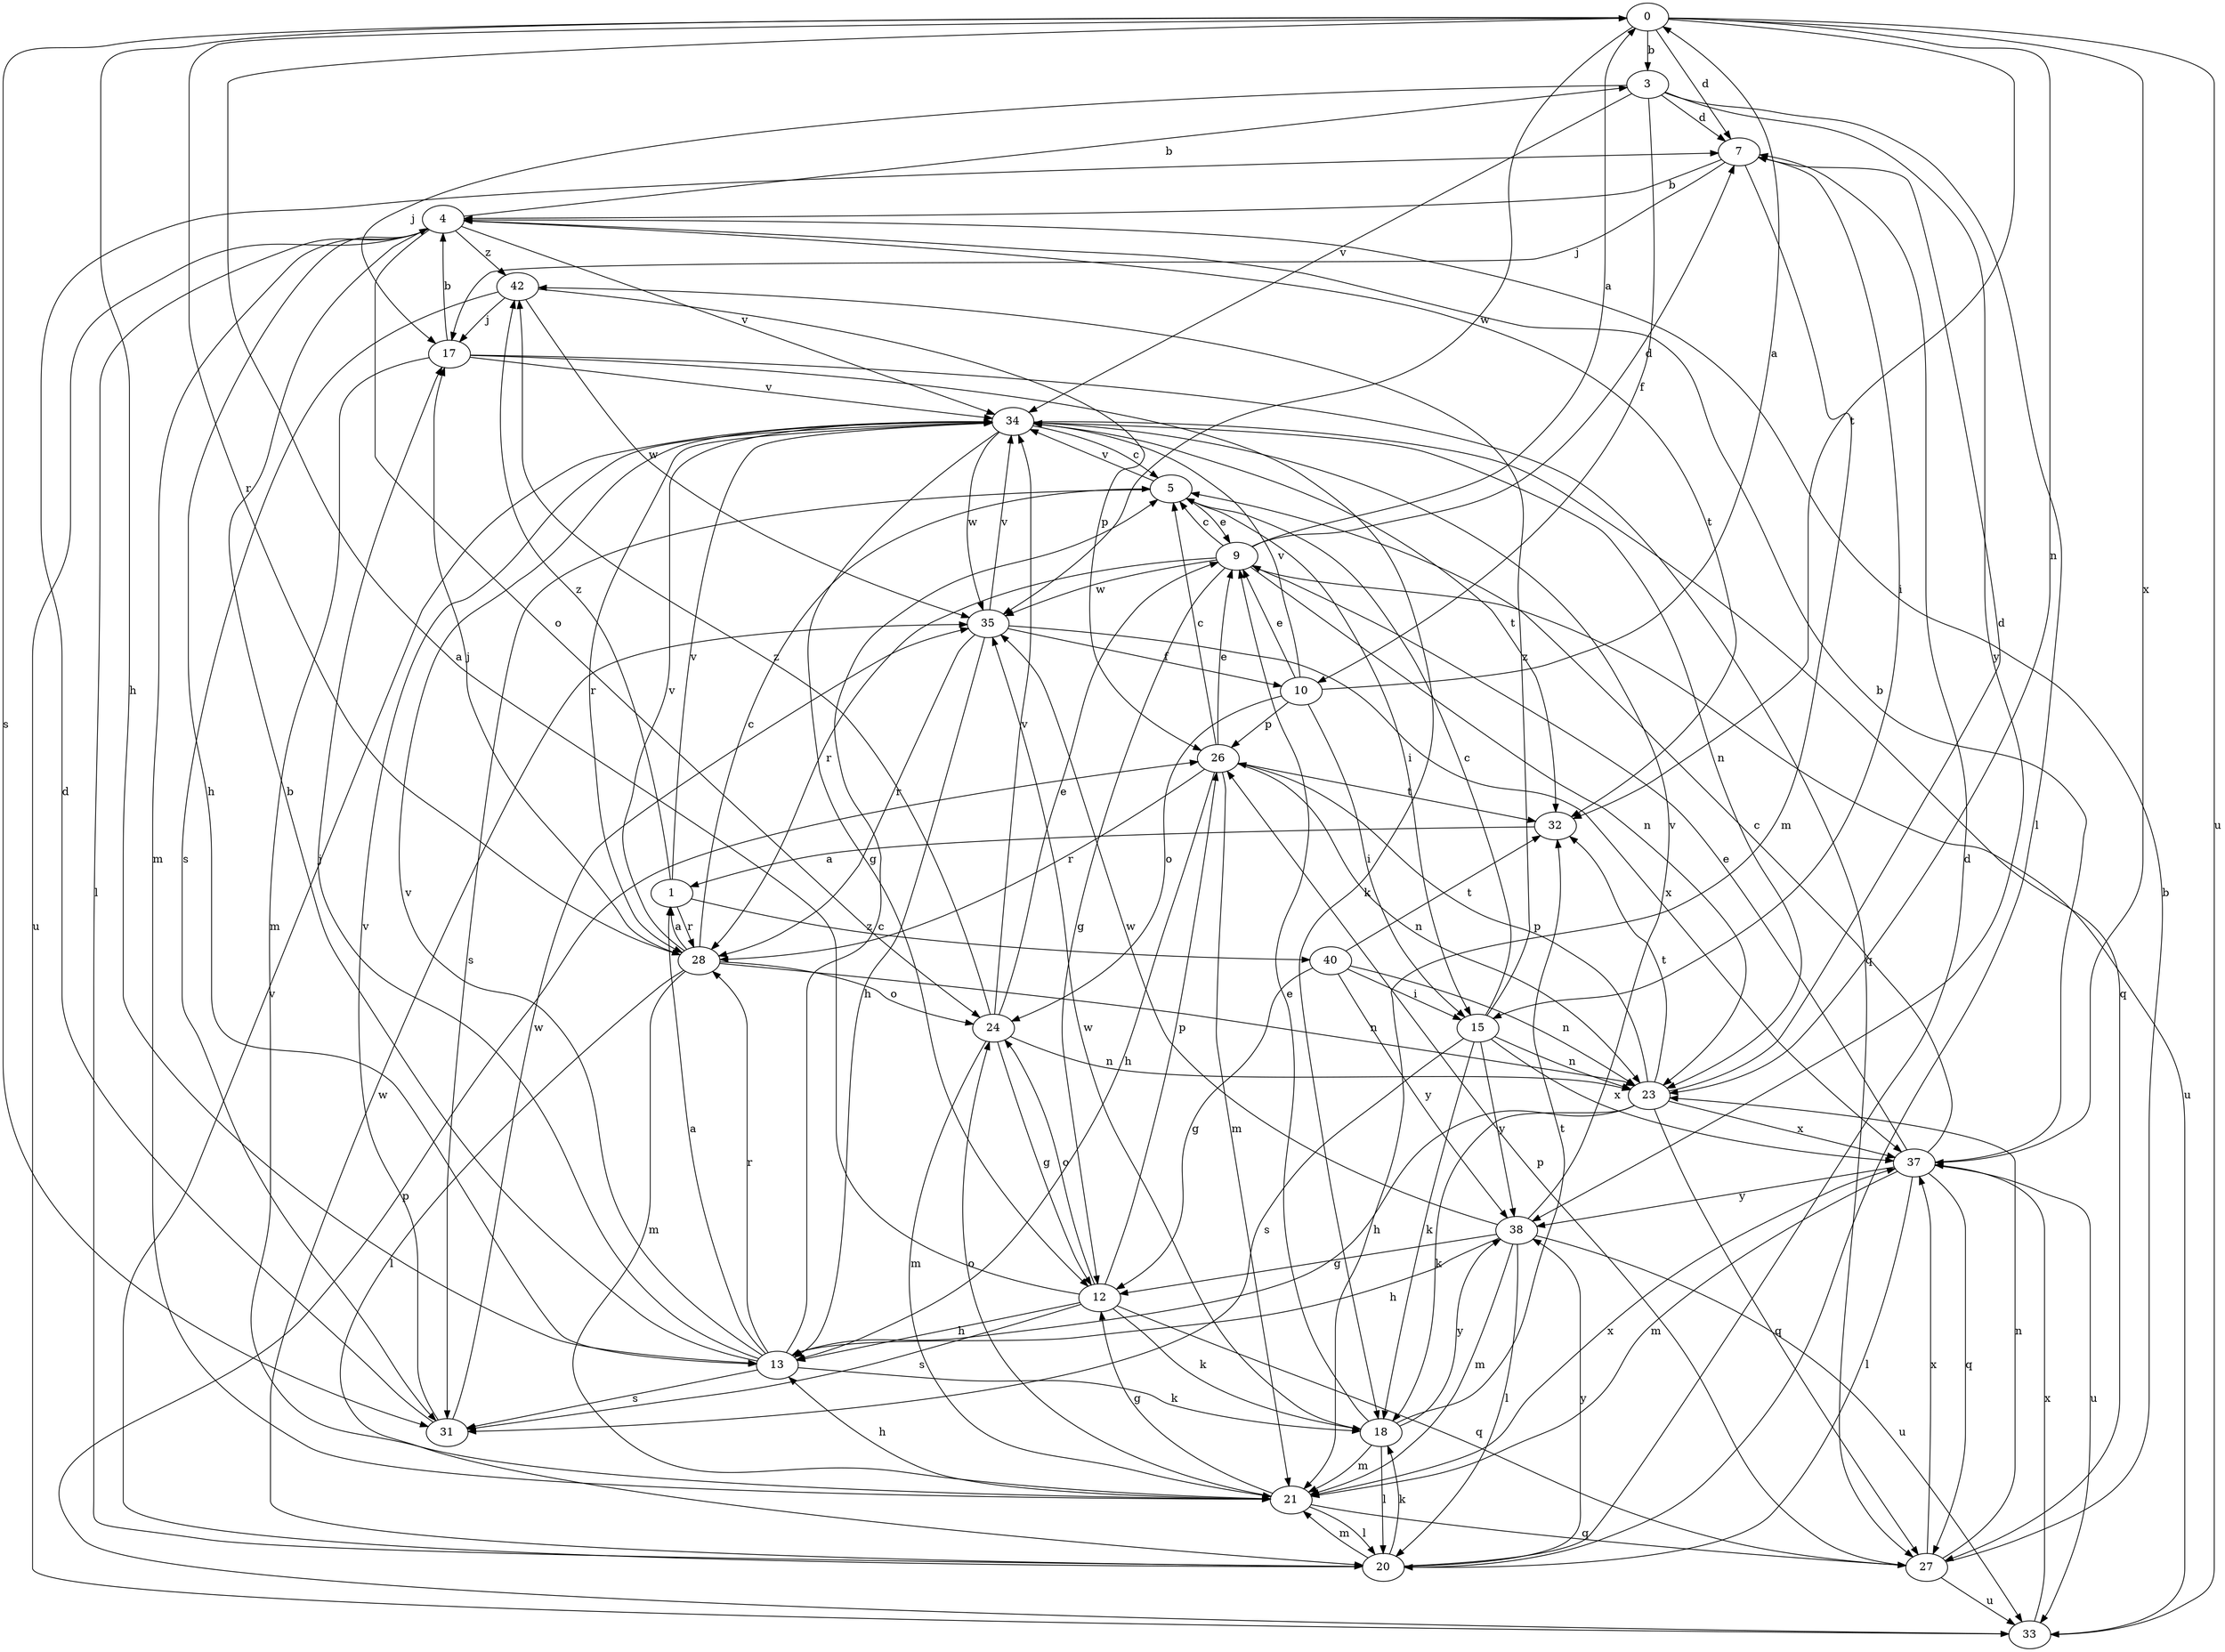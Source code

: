 strict digraph  {
0;
1;
3;
4;
5;
7;
9;
10;
12;
13;
15;
17;
18;
20;
21;
23;
24;
26;
27;
28;
31;
32;
33;
34;
35;
37;
38;
40;
42;
0 -> 3  [label=b];
0 -> 7  [label=d];
0 -> 13  [label=h];
0 -> 23  [label=n];
0 -> 28  [label=r];
0 -> 31  [label=s];
0 -> 32  [label=t];
0 -> 33  [label=u];
0 -> 35  [label=w];
0 -> 37  [label=x];
1 -> 28  [label=r];
1 -> 34  [label=v];
1 -> 40  [label=z];
1 -> 42  [label=z];
3 -> 7  [label=d];
3 -> 10  [label=f];
3 -> 17  [label=j];
3 -> 20  [label=l];
3 -> 34  [label=v];
3 -> 38  [label=y];
4 -> 3  [label=b];
4 -> 13  [label=h];
4 -> 20  [label=l];
4 -> 21  [label=m];
4 -> 24  [label=o];
4 -> 32  [label=t];
4 -> 33  [label=u];
4 -> 34  [label=v];
4 -> 42  [label=z];
5 -> 9  [label=e];
5 -> 15  [label=i];
5 -> 31  [label=s];
5 -> 34  [label=v];
7 -> 4  [label=b];
7 -> 15  [label=i];
7 -> 17  [label=j];
7 -> 21  [label=m];
9 -> 0  [label=a];
9 -> 5  [label=c];
9 -> 7  [label=d];
9 -> 12  [label=g];
9 -> 23  [label=n];
9 -> 28  [label=r];
9 -> 33  [label=u];
9 -> 35  [label=w];
10 -> 0  [label=a];
10 -> 9  [label=e];
10 -> 15  [label=i];
10 -> 24  [label=o];
10 -> 26  [label=p];
10 -> 34  [label=v];
12 -> 0  [label=a];
12 -> 13  [label=h];
12 -> 18  [label=k];
12 -> 24  [label=o];
12 -> 26  [label=p];
12 -> 27  [label=q];
12 -> 31  [label=s];
13 -> 1  [label=a];
13 -> 4  [label=b];
13 -> 5  [label=c];
13 -> 17  [label=j];
13 -> 18  [label=k];
13 -> 28  [label=r];
13 -> 31  [label=s];
13 -> 34  [label=v];
15 -> 5  [label=c];
15 -> 18  [label=k];
15 -> 23  [label=n];
15 -> 31  [label=s];
15 -> 37  [label=x];
15 -> 38  [label=y];
15 -> 42  [label=z];
17 -> 4  [label=b];
17 -> 18  [label=k];
17 -> 21  [label=m];
17 -> 27  [label=q];
17 -> 34  [label=v];
18 -> 9  [label=e];
18 -> 20  [label=l];
18 -> 21  [label=m];
18 -> 32  [label=t];
18 -> 35  [label=w];
18 -> 38  [label=y];
20 -> 7  [label=d];
20 -> 18  [label=k];
20 -> 21  [label=m];
20 -> 34  [label=v];
20 -> 35  [label=w];
20 -> 38  [label=y];
21 -> 12  [label=g];
21 -> 13  [label=h];
21 -> 20  [label=l];
21 -> 24  [label=o];
21 -> 27  [label=q];
21 -> 37  [label=x];
23 -> 7  [label=d];
23 -> 13  [label=h];
23 -> 18  [label=k];
23 -> 26  [label=p];
23 -> 27  [label=q];
23 -> 32  [label=t];
23 -> 37  [label=x];
24 -> 9  [label=e];
24 -> 12  [label=g];
24 -> 21  [label=m];
24 -> 23  [label=n];
24 -> 34  [label=v];
24 -> 42  [label=z];
26 -> 5  [label=c];
26 -> 9  [label=e];
26 -> 13  [label=h];
26 -> 21  [label=m];
26 -> 23  [label=n];
26 -> 28  [label=r];
26 -> 32  [label=t];
27 -> 4  [label=b];
27 -> 23  [label=n];
27 -> 26  [label=p];
27 -> 33  [label=u];
27 -> 37  [label=x];
28 -> 1  [label=a];
28 -> 5  [label=c];
28 -> 17  [label=j];
28 -> 20  [label=l];
28 -> 21  [label=m];
28 -> 23  [label=n];
28 -> 24  [label=o];
28 -> 34  [label=v];
31 -> 7  [label=d];
31 -> 34  [label=v];
31 -> 35  [label=w];
32 -> 1  [label=a];
33 -> 26  [label=p];
33 -> 37  [label=x];
34 -> 5  [label=c];
34 -> 12  [label=g];
34 -> 23  [label=n];
34 -> 27  [label=q];
34 -> 28  [label=r];
34 -> 32  [label=t];
34 -> 35  [label=w];
35 -> 10  [label=f];
35 -> 13  [label=h];
35 -> 28  [label=r];
35 -> 34  [label=v];
35 -> 37  [label=x];
37 -> 4  [label=b];
37 -> 5  [label=c];
37 -> 9  [label=e];
37 -> 20  [label=l];
37 -> 21  [label=m];
37 -> 27  [label=q];
37 -> 33  [label=u];
37 -> 38  [label=y];
38 -> 12  [label=g];
38 -> 13  [label=h];
38 -> 20  [label=l];
38 -> 21  [label=m];
38 -> 33  [label=u];
38 -> 34  [label=v];
38 -> 35  [label=w];
40 -> 12  [label=g];
40 -> 15  [label=i];
40 -> 23  [label=n];
40 -> 32  [label=t];
40 -> 38  [label=y];
42 -> 17  [label=j];
42 -> 26  [label=p];
42 -> 31  [label=s];
42 -> 35  [label=w];
}
